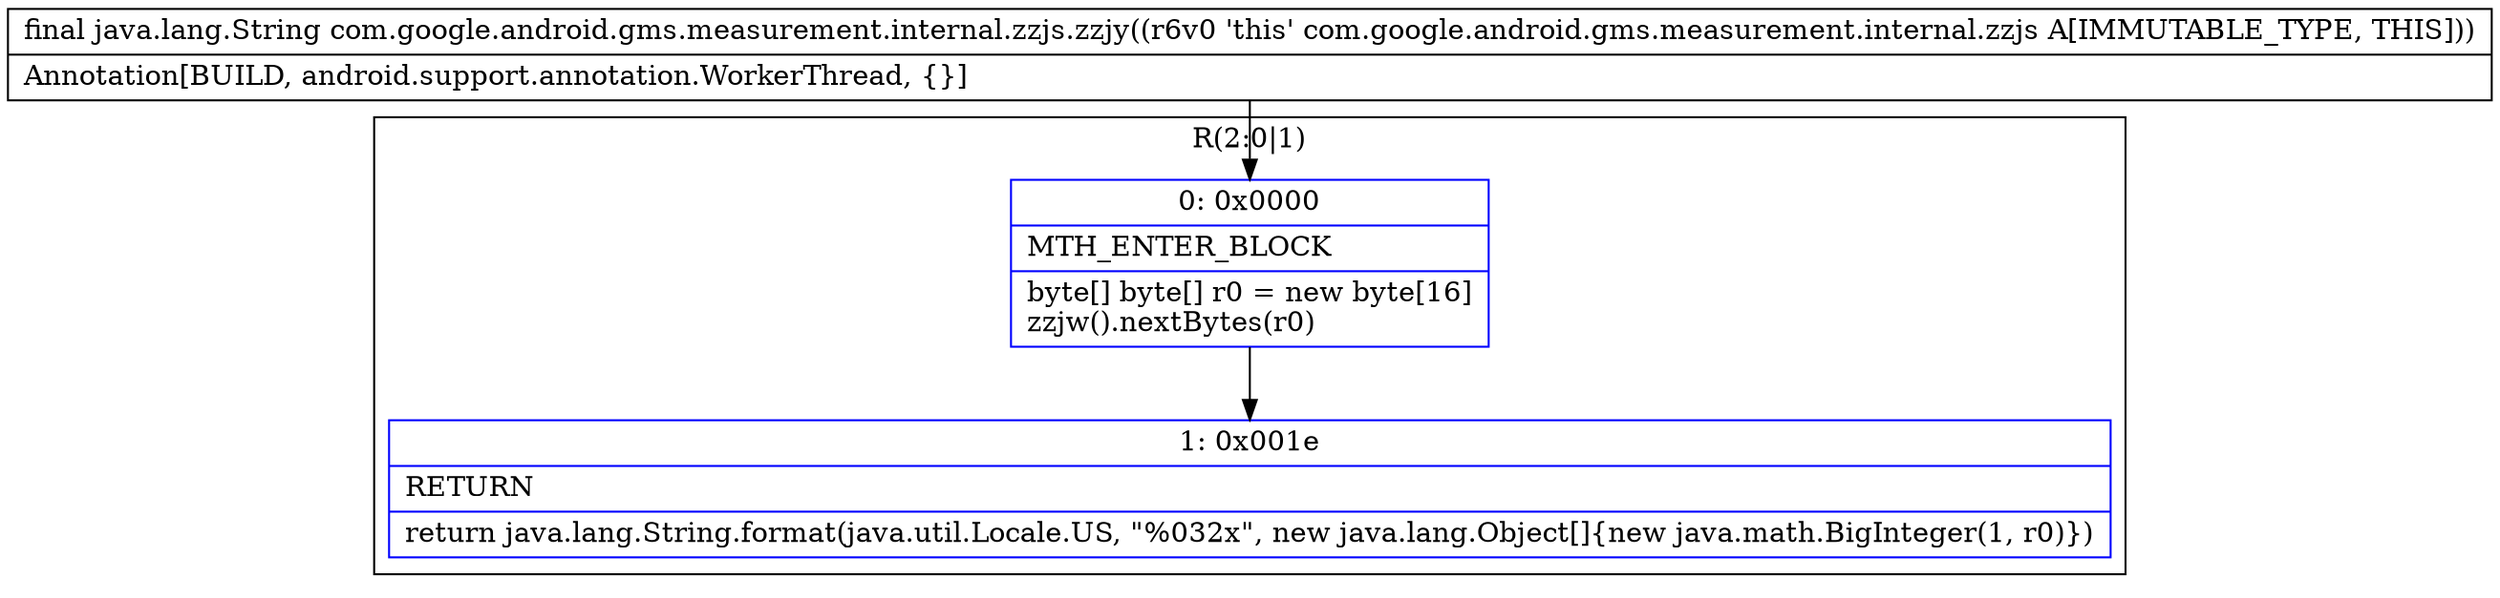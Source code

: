 digraph "CFG forcom.google.android.gms.measurement.internal.zzjs.zzjy()Ljava\/lang\/String;" {
subgraph cluster_Region_596521583 {
label = "R(2:0|1)";
node [shape=record,color=blue];
Node_0 [shape=record,label="{0\:\ 0x0000|MTH_ENTER_BLOCK\l|byte[] byte[] r0 = new byte[16]\lzzjw().nextBytes(r0)\l}"];
Node_1 [shape=record,label="{1\:\ 0x001e|RETURN\l|return java.lang.String.format(java.util.Locale.US, \"%032x\", new java.lang.Object[]\{new java.math.BigInteger(1, r0)\})\l}"];
}
MethodNode[shape=record,label="{final java.lang.String com.google.android.gms.measurement.internal.zzjs.zzjy((r6v0 'this' com.google.android.gms.measurement.internal.zzjs A[IMMUTABLE_TYPE, THIS]))  | Annotation[BUILD, android.support.annotation.WorkerThread, \{\}]\l}"];
MethodNode -> Node_0;
Node_0 -> Node_1;
}

